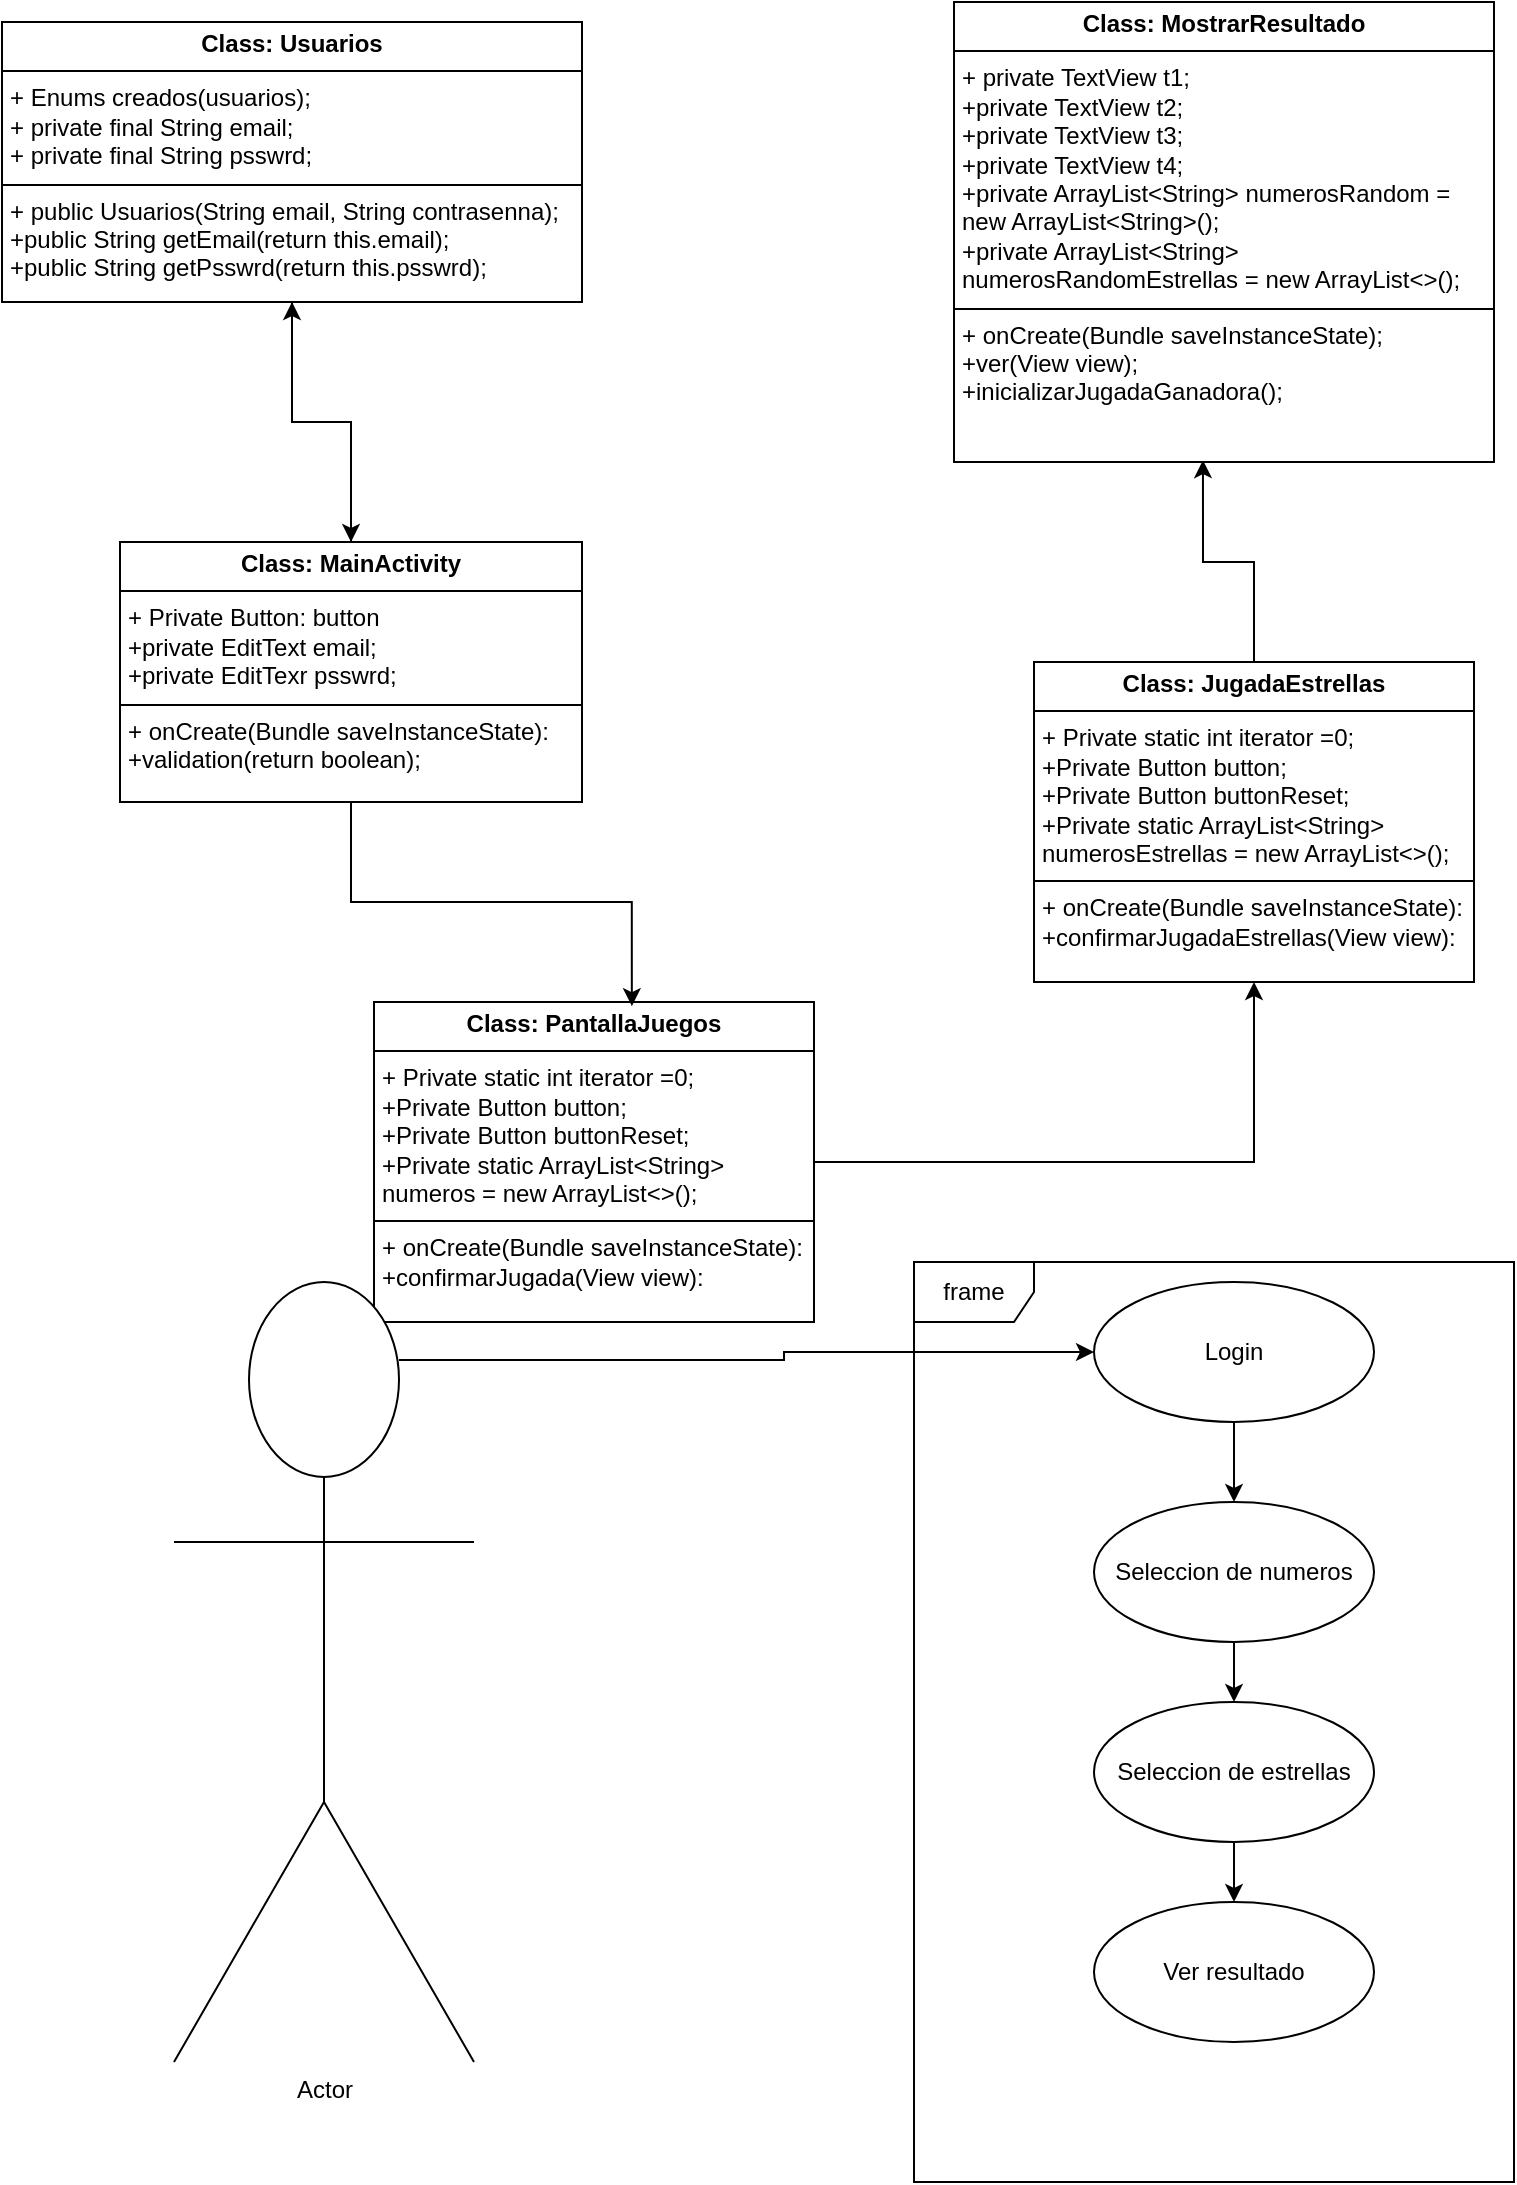 <mxfile version="24.8.9">
  <diagram id="C5RBs43oDa-KdzZeNtuy" name="Page-1">
    <mxGraphModel dx="1050" dy="557" grid="1" gridSize="10" guides="1" tooltips="1" connect="1" arrows="1" fold="1" page="1" pageScale="1" pageWidth="827" pageHeight="1169" math="0" shadow="0">
      <root>
        <mxCell id="WIyWlLk6GJQsqaUBKTNV-0" />
        <mxCell id="WIyWlLk6GJQsqaUBKTNV-1" parent="WIyWlLk6GJQsqaUBKTNV-0" />
        <mxCell id="3-RYwGu2YpX6ZwUXYips-1" style="edgeStyle=orthogonalEdgeStyle;rounded=0;orthogonalLoop=1;jettySize=auto;html=1;exitX=0.5;exitY=0;exitDx=0;exitDy=0;entryX=0.5;entryY=1;entryDx=0;entryDy=0;" edge="1" parent="WIyWlLk6GJQsqaUBKTNV-1" source="knTf8s53Bz57n8RYhXM5-1" target="3-RYwGu2YpX6ZwUXYips-0">
          <mxGeometry relative="1" as="geometry" />
        </mxCell>
        <mxCell id="knTf8s53Bz57n8RYhXM5-1" value="&lt;p style=&quot;margin:0px;margin-top:4px;text-align:center;&quot;&gt;&lt;b&gt;Class: MainActivity&lt;/b&gt;&lt;/p&gt;&lt;hr size=&quot;1&quot; style=&quot;border-style:solid;&quot;&gt;&lt;p style=&quot;margin:0px;margin-left:4px;&quot;&gt;+ Private Button: button&lt;/p&gt;&lt;p style=&quot;margin:0px;margin-left:4px;&quot;&gt;+private EditText email;&lt;/p&gt;&lt;p style=&quot;margin:0px;margin-left:4px;&quot;&gt;+private EditTexr psswrd;&lt;/p&gt;&lt;hr size=&quot;1&quot; style=&quot;border-style:solid;&quot;&gt;&lt;p style=&quot;margin:0px;margin-left:4px;&quot;&gt;+ onCreate(Bundle saveInstanceState):&lt;/p&gt;&lt;p style=&quot;margin:0px;margin-left:4px;&quot;&gt;+validation(return boolean);&lt;/p&gt;" style="verticalAlign=top;align=left;overflow=fill;html=1;whiteSpace=wrap;" parent="WIyWlLk6GJQsqaUBKTNV-1" vertex="1">
          <mxGeometry x="93" y="320" width="231" height="130" as="geometry" />
        </mxCell>
        <mxCell id="knTf8s53Bz57n8RYhXM5-9" style="edgeStyle=orthogonalEdgeStyle;rounded=0;orthogonalLoop=1;jettySize=auto;html=1;entryX=0.461;entryY=0.996;entryDx=0;entryDy=0;entryPerimeter=0;" parent="WIyWlLk6GJQsqaUBKTNV-1" source="knTf8s53Bz57n8RYhXM5-2" target="knTf8s53Bz57n8RYhXM5-4" edge="1">
          <mxGeometry relative="1" as="geometry">
            <mxPoint x="604" y="590" as="targetPoint" />
          </mxGeometry>
        </mxCell>
        <mxCell id="knTf8s53Bz57n8RYhXM5-2" value="&lt;p style=&quot;margin:0px;margin-top:4px;text-align:center;&quot;&gt;&lt;b&gt;Class: JugadaEstrellas&lt;/b&gt;&lt;/p&gt;&lt;hr size=&quot;1&quot; style=&quot;border-style:solid;&quot;&gt;&lt;p style=&quot;margin:0px;margin-left:4px;&quot;&gt;+ Private static int iterator =0;&lt;/p&gt;&lt;p style=&quot;margin:0px;margin-left:4px;&quot;&gt;+Private Button button;&lt;/p&gt;&lt;p style=&quot;margin:0px;margin-left:4px;&quot;&gt;+Private Button buttonReset;&lt;/p&gt;&lt;p style=&quot;margin:0px;margin-left:4px;&quot;&gt;+Private static ArrayList&amp;lt;String&amp;gt; numerosEstrellas = new ArrayList&amp;lt;&amp;gt;();&lt;/p&gt;&lt;hr size=&quot;1&quot; style=&quot;border-style:solid;&quot;&gt;&lt;p style=&quot;margin:0px;margin-left:4px;&quot;&gt;+ onCreate(Bundle saveInstanceState):&lt;/p&gt;&lt;p style=&quot;margin:0px;margin-left:4px;&quot;&gt;+confirmarJugadaEstrellas(View view):&lt;/p&gt;" style="verticalAlign=top;align=left;overflow=fill;html=1;whiteSpace=wrap;" parent="WIyWlLk6GJQsqaUBKTNV-1" vertex="1">
          <mxGeometry x="550" y="380" width="220" height="160" as="geometry" />
        </mxCell>
        <mxCell id="knTf8s53Bz57n8RYhXM5-4" value="&lt;p style=&quot;margin:0px;margin-top:4px;text-align:center;&quot;&gt;&lt;b&gt;Class: MostrarResultado&lt;/b&gt;&lt;/p&gt;&lt;hr size=&quot;1&quot; style=&quot;border-style:solid;&quot;&gt;&lt;p style=&quot;margin:0px;margin-left:4px;&quot;&gt;+ private TextView t1;&lt;/p&gt;&lt;p style=&quot;margin:0px;margin-left:4px;&quot;&gt;+private TextView t2;&lt;/p&gt;&lt;p style=&quot;margin:0px;margin-left:4px;&quot;&gt;+private TextView t3;&lt;/p&gt;&lt;p style=&quot;margin:0px;margin-left:4px;&quot;&gt;+private TextView t4;&lt;/p&gt;&lt;p style=&quot;margin:0px;margin-left:4px;&quot;&gt;+private ArrayList&amp;lt;String&amp;gt; numerosRandom = new ArrayList&amp;lt;String&amp;gt;();&lt;/p&gt;&lt;p style=&quot;margin:0px;margin-left:4px;&quot;&gt;+private ArrayList&amp;lt;String&amp;gt; numerosRandomEstrellas = new ArrayList&amp;lt;&amp;gt;();&lt;/p&gt;&lt;hr size=&quot;1&quot; style=&quot;border-style:solid;&quot;&gt;&lt;p style=&quot;margin:0px;margin-left:4px;&quot;&gt;+ onCreate(Bundle saveInstanceState);&lt;/p&gt;&lt;p style=&quot;margin:0px;margin-left:4px;&quot;&gt;+ver(View view);&lt;/p&gt;&lt;p style=&quot;margin:0px;margin-left:4px;&quot;&gt;+inicializarJugadaGanadora();&lt;/p&gt;" style="verticalAlign=top;align=left;overflow=fill;html=1;whiteSpace=wrap;" parent="WIyWlLk6GJQsqaUBKTNV-1" vertex="1">
          <mxGeometry x="510" y="50" width="270" height="230" as="geometry" />
        </mxCell>
        <mxCell id="knTf8s53Bz57n8RYhXM5-8" style="edgeStyle=orthogonalEdgeStyle;rounded=0;orthogonalLoop=1;jettySize=auto;html=1;" parent="WIyWlLk6GJQsqaUBKTNV-1" source="knTf8s53Bz57n8RYhXM5-6" target="knTf8s53Bz57n8RYhXM5-2" edge="1">
          <mxGeometry relative="1" as="geometry" />
        </mxCell>
        <mxCell id="knTf8s53Bz57n8RYhXM5-6" value="&lt;p style=&quot;margin:0px;margin-top:4px;text-align:center;&quot;&gt;&lt;b&gt;Class: PantallaJuegos&lt;/b&gt;&lt;/p&gt;&lt;hr size=&quot;1&quot; style=&quot;border-style:solid;&quot;&gt;&lt;p style=&quot;margin:0px;margin-left:4px;&quot;&gt;+ Private static int iterator =0;&lt;/p&gt;&lt;p style=&quot;margin:0px;margin-left:4px;&quot;&gt;+Private Button button;&lt;/p&gt;&lt;p style=&quot;margin:0px;margin-left:4px;&quot;&gt;+Private Button buttonReset;&lt;/p&gt;&lt;p style=&quot;margin:0px;margin-left:4px;&quot;&gt;+Private static ArrayList&amp;lt;String&amp;gt; numeros = new ArrayList&amp;lt;&amp;gt;();&lt;/p&gt;&lt;hr size=&quot;1&quot; style=&quot;border-style:solid;&quot;&gt;&lt;p style=&quot;margin:0px;margin-left:4px;&quot;&gt;+ onCreate(Bundle saveInstanceState):&lt;/p&gt;&lt;p style=&quot;margin:0px;margin-left:4px;&quot;&gt;+confirmarJugada(View view):&lt;/p&gt;" style="verticalAlign=top;align=left;overflow=fill;html=1;whiteSpace=wrap;" parent="WIyWlLk6GJQsqaUBKTNV-1" vertex="1">
          <mxGeometry x="220" y="550" width="220" height="160" as="geometry" />
        </mxCell>
        <mxCell id="knTf8s53Bz57n8RYhXM5-7" style="edgeStyle=orthogonalEdgeStyle;rounded=0;orthogonalLoop=1;jettySize=auto;html=1;entryX=0.586;entryY=0.013;entryDx=0;entryDy=0;entryPerimeter=0;" parent="WIyWlLk6GJQsqaUBKTNV-1" source="knTf8s53Bz57n8RYhXM5-1" target="knTf8s53Bz57n8RYhXM5-6" edge="1">
          <mxGeometry relative="1" as="geometry" />
        </mxCell>
        <mxCell id="3-RYwGu2YpX6ZwUXYips-2" style="edgeStyle=orthogonalEdgeStyle;rounded=0;orthogonalLoop=1;jettySize=auto;html=1;" edge="1" parent="WIyWlLk6GJQsqaUBKTNV-1" source="3-RYwGu2YpX6ZwUXYips-0" target="knTf8s53Bz57n8RYhXM5-1">
          <mxGeometry relative="1" as="geometry" />
        </mxCell>
        <mxCell id="3-RYwGu2YpX6ZwUXYips-0" value="&lt;p style=&quot;margin:0px;margin-top:4px;text-align:center;&quot;&gt;&lt;b&gt;Class: Usuarios&lt;/b&gt;&lt;/p&gt;&lt;hr size=&quot;1&quot; style=&quot;border-style:solid;&quot;&gt;&lt;p style=&quot;margin:0px;margin-left:4px;&quot;&gt;+ Enums creados(usuarios);&lt;/p&gt;&lt;p style=&quot;margin:0px;margin-left:4px;&quot;&gt;+ private final String email;&lt;/p&gt;&lt;p style=&quot;margin:0px;margin-left:4px;&quot;&gt;+ private final String psswrd;&amp;nbsp;&lt;/p&gt;&lt;hr size=&quot;1&quot; style=&quot;border-style:solid;&quot;&gt;&lt;p style=&quot;margin:0px;margin-left:4px;&quot;&gt;+ public Usuarios(String email, String contrasenna);&lt;/p&gt;&lt;p style=&quot;margin:0px;margin-left:4px;&quot;&gt;+public String getEmail(return this.email);&lt;/p&gt;&lt;p style=&quot;margin:0px;margin-left:4px;&quot;&gt;+public String getPsswrd(return this.psswrd);&lt;/p&gt;" style="verticalAlign=top;align=left;overflow=fill;html=1;whiteSpace=wrap;" vertex="1" parent="WIyWlLk6GJQsqaUBKTNV-1">
          <mxGeometry x="34" y="60" width="290" height="140" as="geometry" />
        </mxCell>
        <mxCell id="3-RYwGu2YpX6ZwUXYips-3" value="frame" style="shape=umlFrame;whiteSpace=wrap;html=1;pointerEvents=0;" vertex="1" parent="WIyWlLk6GJQsqaUBKTNV-1">
          <mxGeometry x="490" y="680" width="300" height="460" as="geometry" />
        </mxCell>
        <mxCell id="3-RYwGu2YpX6ZwUXYips-19" style="edgeStyle=orthogonalEdgeStyle;rounded=0;orthogonalLoop=1;jettySize=auto;html=1;exitX=0.5;exitY=1;exitDx=0;exitDy=0;entryX=0.5;entryY=0;entryDx=0;entryDy=0;" edge="1" parent="WIyWlLk6GJQsqaUBKTNV-1" source="3-RYwGu2YpX6ZwUXYips-4" target="3-RYwGu2YpX6ZwUXYips-5">
          <mxGeometry relative="1" as="geometry" />
        </mxCell>
        <mxCell id="3-RYwGu2YpX6ZwUXYips-4" value="Login" style="ellipse;whiteSpace=wrap;html=1;" vertex="1" parent="WIyWlLk6GJQsqaUBKTNV-1">
          <mxGeometry x="580" y="690" width="140" height="70" as="geometry" />
        </mxCell>
        <mxCell id="3-RYwGu2YpX6ZwUXYips-20" value="" style="edgeStyle=orthogonalEdgeStyle;rounded=0;orthogonalLoop=1;jettySize=auto;html=1;" edge="1" parent="WIyWlLk6GJQsqaUBKTNV-1" source="3-RYwGu2YpX6ZwUXYips-5" target="3-RYwGu2YpX6ZwUXYips-6">
          <mxGeometry relative="1" as="geometry" />
        </mxCell>
        <mxCell id="3-RYwGu2YpX6ZwUXYips-5" value="Seleccion de numeros&lt;span style=&quot;color: rgba(0, 0, 0, 0); font-family: monospace; font-size: 0px; text-align: start; text-wrap-mode: nowrap;&quot;&gt;%3CmxGraphModel%3E%3Croot%3E%3CmxCell%20id%3D%220%22%2F%3E%3CmxCell%20id%3D%221%22%20parent%3D%220%22%2F%3E%3CmxCell%20id%3D%222%22%20value%3D%22Login%22%20style%3D%22ellipse%3BwhiteSpace%3Dwrap%3Bhtml%3D1%3B%22%20vertex%3D%221%22%20parent%3D%221%22%3E%3CmxGeometry%20x%3D%22580%22%20y%3D%22700%22%20width%3D%22140%22%20height%3D%2270%22%20as%3D%22geometry%22%2F%3E%3C%2FmxCell%3E%3C%2Froot%3E%3C%2FmxGraphModel%3E&lt;/span&gt;" style="ellipse;whiteSpace=wrap;html=1;" vertex="1" parent="WIyWlLk6GJQsqaUBKTNV-1">
          <mxGeometry x="580" y="800" width="140" height="70" as="geometry" />
        </mxCell>
        <mxCell id="3-RYwGu2YpX6ZwUXYips-21" value="" style="edgeStyle=orthogonalEdgeStyle;rounded=0;orthogonalLoop=1;jettySize=auto;html=1;" edge="1" parent="WIyWlLk6GJQsqaUBKTNV-1" source="3-RYwGu2YpX6ZwUXYips-6" target="3-RYwGu2YpX6ZwUXYips-7">
          <mxGeometry relative="1" as="geometry" />
        </mxCell>
        <mxCell id="3-RYwGu2YpX6ZwUXYips-6" value="Seleccion de estrellas" style="ellipse;whiteSpace=wrap;html=1;" vertex="1" parent="WIyWlLk6GJQsqaUBKTNV-1">
          <mxGeometry x="580" y="900" width="140" height="70" as="geometry" />
        </mxCell>
        <mxCell id="3-RYwGu2YpX6ZwUXYips-7" value="Ver resultado" style="ellipse;whiteSpace=wrap;html=1;" vertex="1" parent="WIyWlLk6GJQsqaUBKTNV-1">
          <mxGeometry x="580" y="1000" width="140" height="70" as="geometry" />
        </mxCell>
        <mxCell id="3-RYwGu2YpX6ZwUXYips-15" style="edgeStyle=orthogonalEdgeStyle;rounded=0;orthogonalLoop=1;jettySize=auto;html=1;exitX=0.75;exitY=0.1;exitDx=0;exitDy=0;exitPerimeter=0;" edge="1" parent="WIyWlLk6GJQsqaUBKTNV-1" source="3-RYwGu2YpX6ZwUXYips-8" target="3-RYwGu2YpX6ZwUXYips-4">
          <mxGeometry relative="1" as="geometry" />
        </mxCell>
        <mxCell id="3-RYwGu2YpX6ZwUXYips-8" value="Actor" style="shape=umlActor;verticalLabelPosition=bottom;verticalAlign=top;html=1;" vertex="1" parent="WIyWlLk6GJQsqaUBKTNV-1">
          <mxGeometry x="120" y="690" width="150" height="390" as="geometry" />
        </mxCell>
      </root>
    </mxGraphModel>
  </diagram>
</mxfile>
